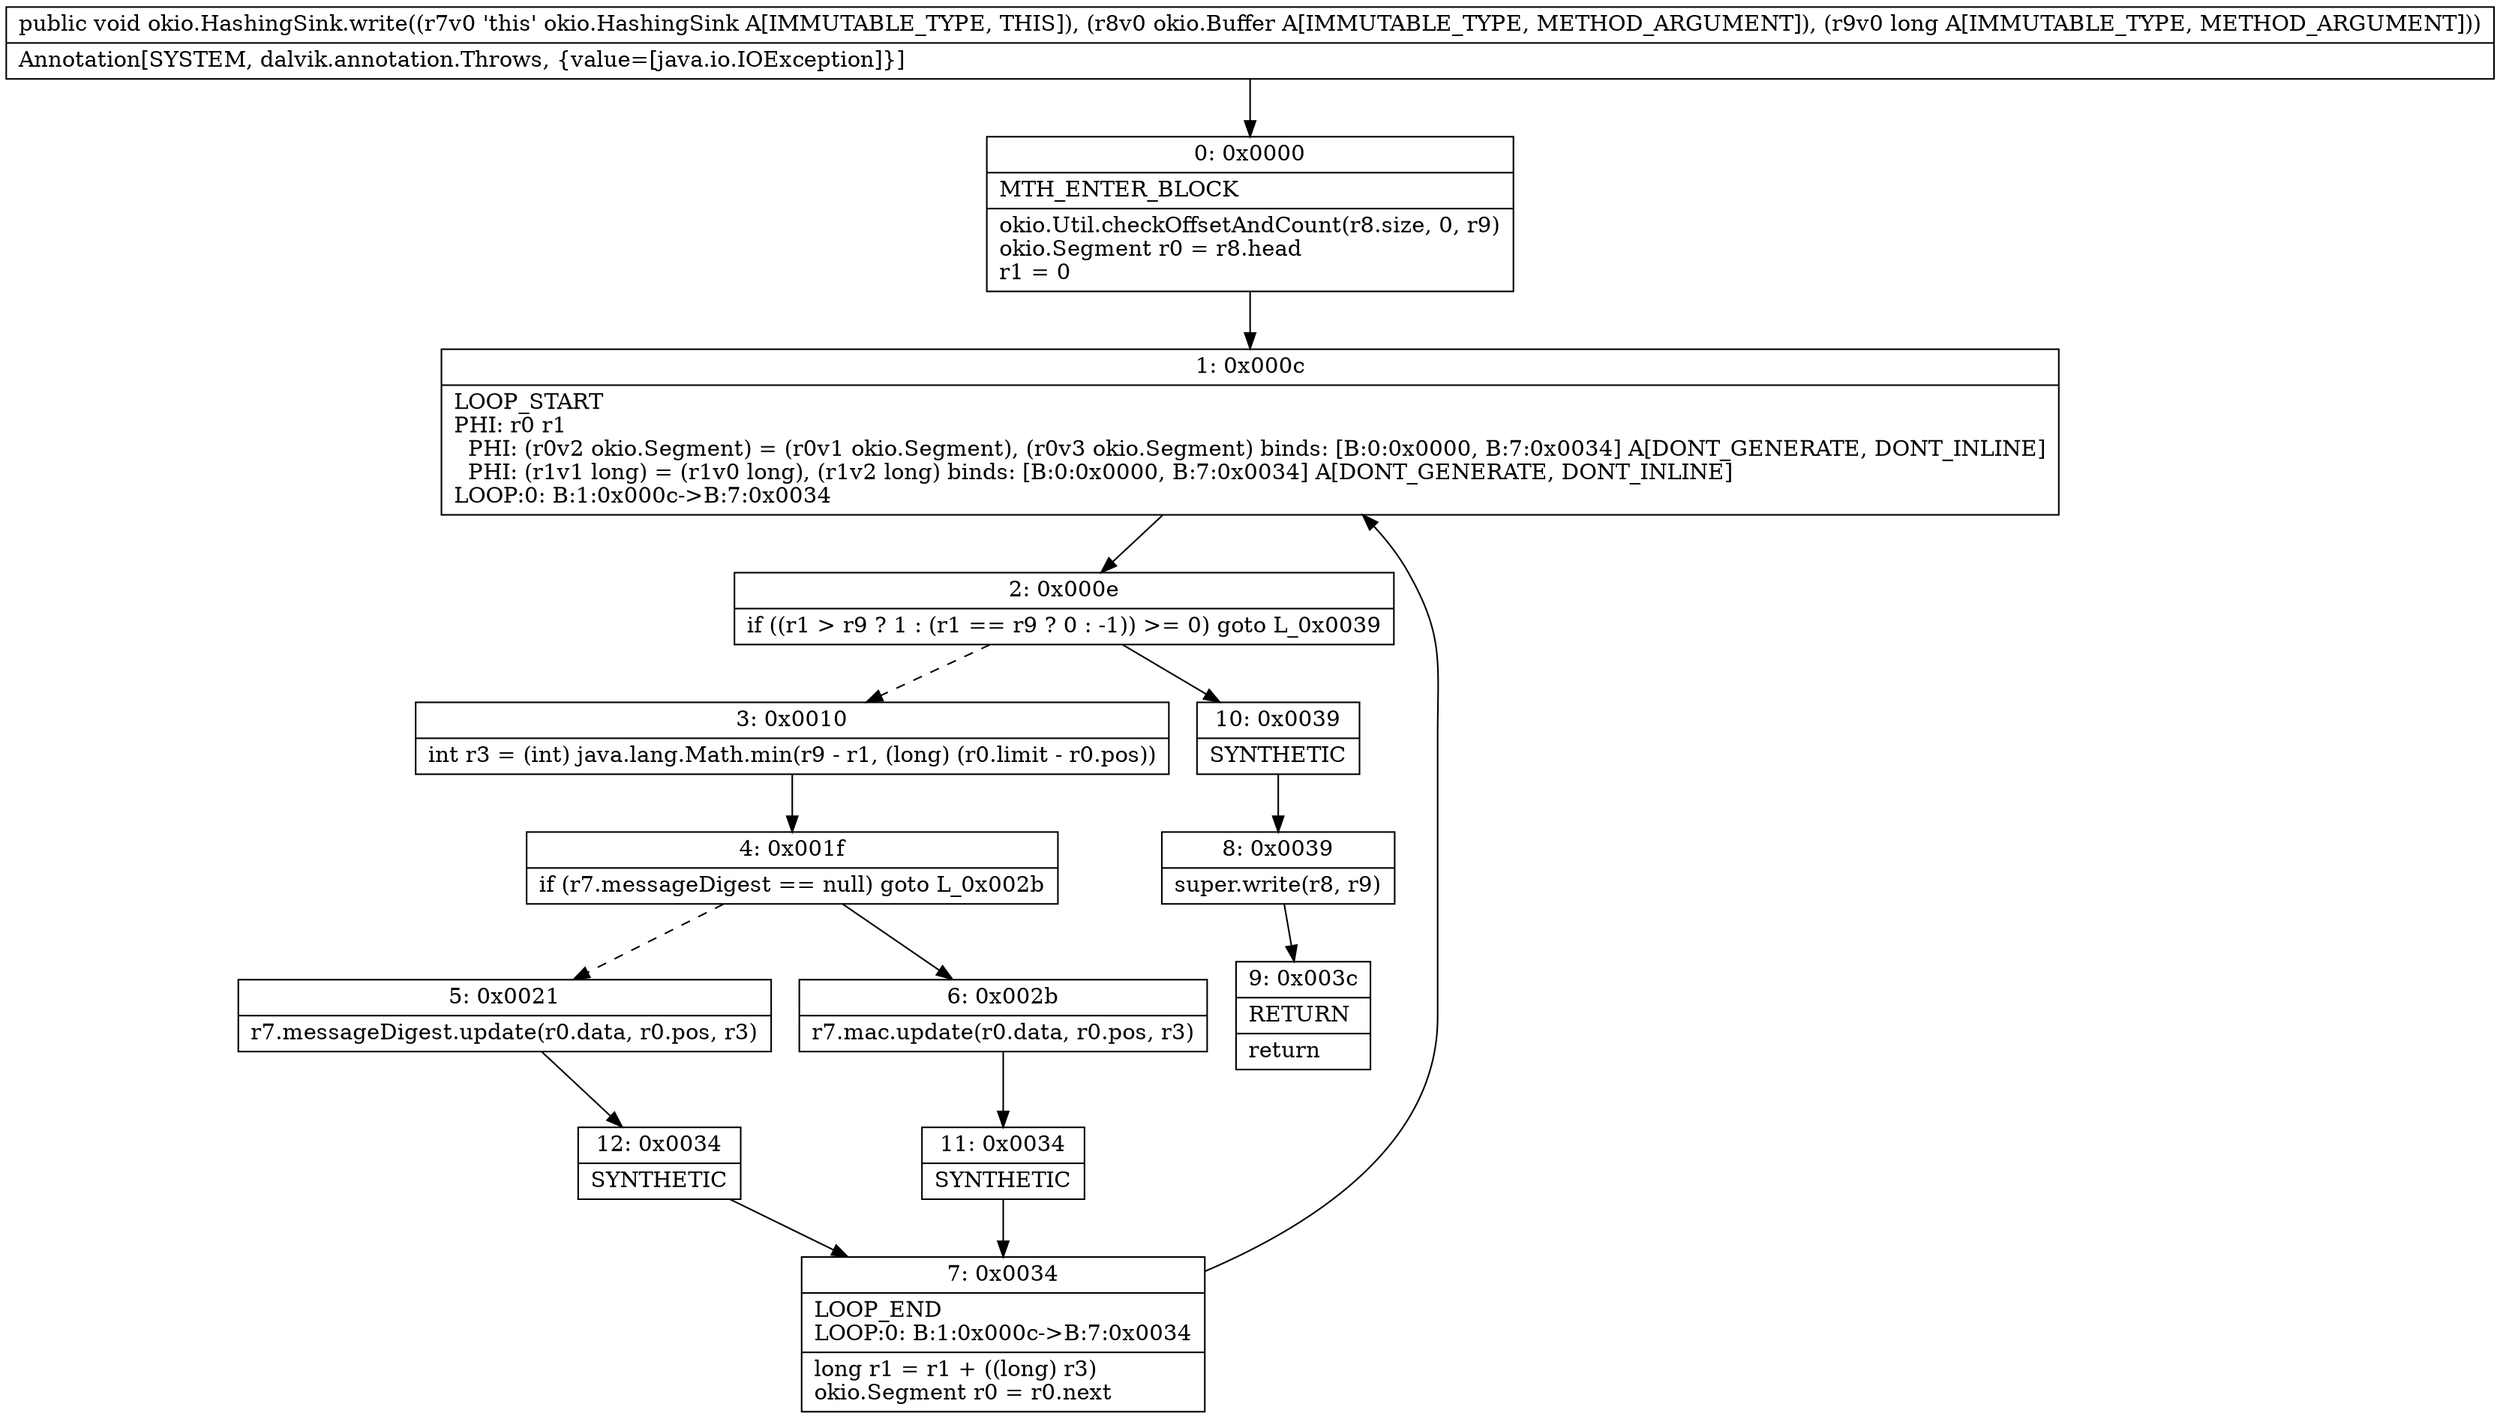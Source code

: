 digraph "CFG forokio.HashingSink.write(Lokio\/Buffer;J)V" {
Node_0 [shape=record,label="{0\:\ 0x0000|MTH_ENTER_BLOCK\l|okio.Util.checkOffsetAndCount(r8.size, 0, r9)\lokio.Segment r0 = r8.head\lr1 = 0\l}"];
Node_1 [shape=record,label="{1\:\ 0x000c|LOOP_START\lPHI: r0 r1 \l  PHI: (r0v2 okio.Segment) = (r0v1 okio.Segment), (r0v3 okio.Segment) binds: [B:0:0x0000, B:7:0x0034] A[DONT_GENERATE, DONT_INLINE]\l  PHI: (r1v1 long) = (r1v0 long), (r1v2 long) binds: [B:0:0x0000, B:7:0x0034] A[DONT_GENERATE, DONT_INLINE]\lLOOP:0: B:1:0x000c\-\>B:7:0x0034\l}"];
Node_2 [shape=record,label="{2\:\ 0x000e|if ((r1 \> r9 ? 1 : (r1 == r9 ? 0 : \-1)) \>= 0) goto L_0x0039\l}"];
Node_3 [shape=record,label="{3\:\ 0x0010|int r3 = (int) java.lang.Math.min(r9 \- r1, (long) (r0.limit \- r0.pos))\l}"];
Node_4 [shape=record,label="{4\:\ 0x001f|if (r7.messageDigest == null) goto L_0x002b\l}"];
Node_5 [shape=record,label="{5\:\ 0x0021|r7.messageDigest.update(r0.data, r0.pos, r3)\l}"];
Node_6 [shape=record,label="{6\:\ 0x002b|r7.mac.update(r0.data, r0.pos, r3)\l}"];
Node_7 [shape=record,label="{7\:\ 0x0034|LOOP_END\lLOOP:0: B:1:0x000c\-\>B:7:0x0034\l|long r1 = r1 + ((long) r3)\lokio.Segment r0 = r0.next\l}"];
Node_8 [shape=record,label="{8\:\ 0x0039|super.write(r8, r9)\l}"];
Node_9 [shape=record,label="{9\:\ 0x003c|RETURN\l|return\l}"];
Node_10 [shape=record,label="{10\:\ 0x0039|SYNTHETIC\l}"];
Node_11 [shape=record,label="{11\:\ 0x0034|SYNTHETIC\l}"];
Node_12 [shape=record,label="{12\:\ 0x0034|SYNTHETIC\l}"];
MethodNode[shape=record,label="{public void okio.HashingSink.write((r7v0 'this' okio.HashingSink A[IMMUTABLE_TYPE, THIS]), (r8v0 okio.Buffer A[IMMUTABLE_TYPE, METHOD_ARGUMENT]), (r9v0 long A[IMMUTABLE_TYPE, METHOD_ARGUMENT]))  | Annotation[SYSTEM, dalvik.annotation.Throws, \{value=[java.io.IOException]\}]\l}"];
MethodNode -> Node_0;
Node_0 -> Node_1;
Node_1 -> Node_2;
Node_2 -> Node_3[style=dashed];
Node_2 -> Node_10;
Node_3 -> Node_4;
Node_4 -> Node_5[style=dashed];
Node_4 -> Node_6;
Node_5 -> Node_12;
Node_6 -> Node_11;
Node_7 -> Node_1;
Node_8 -> Node_9;
Node_10 -> Node_8;
Node_11 -> Node_7;
Node_12 -> Node_7;
}

